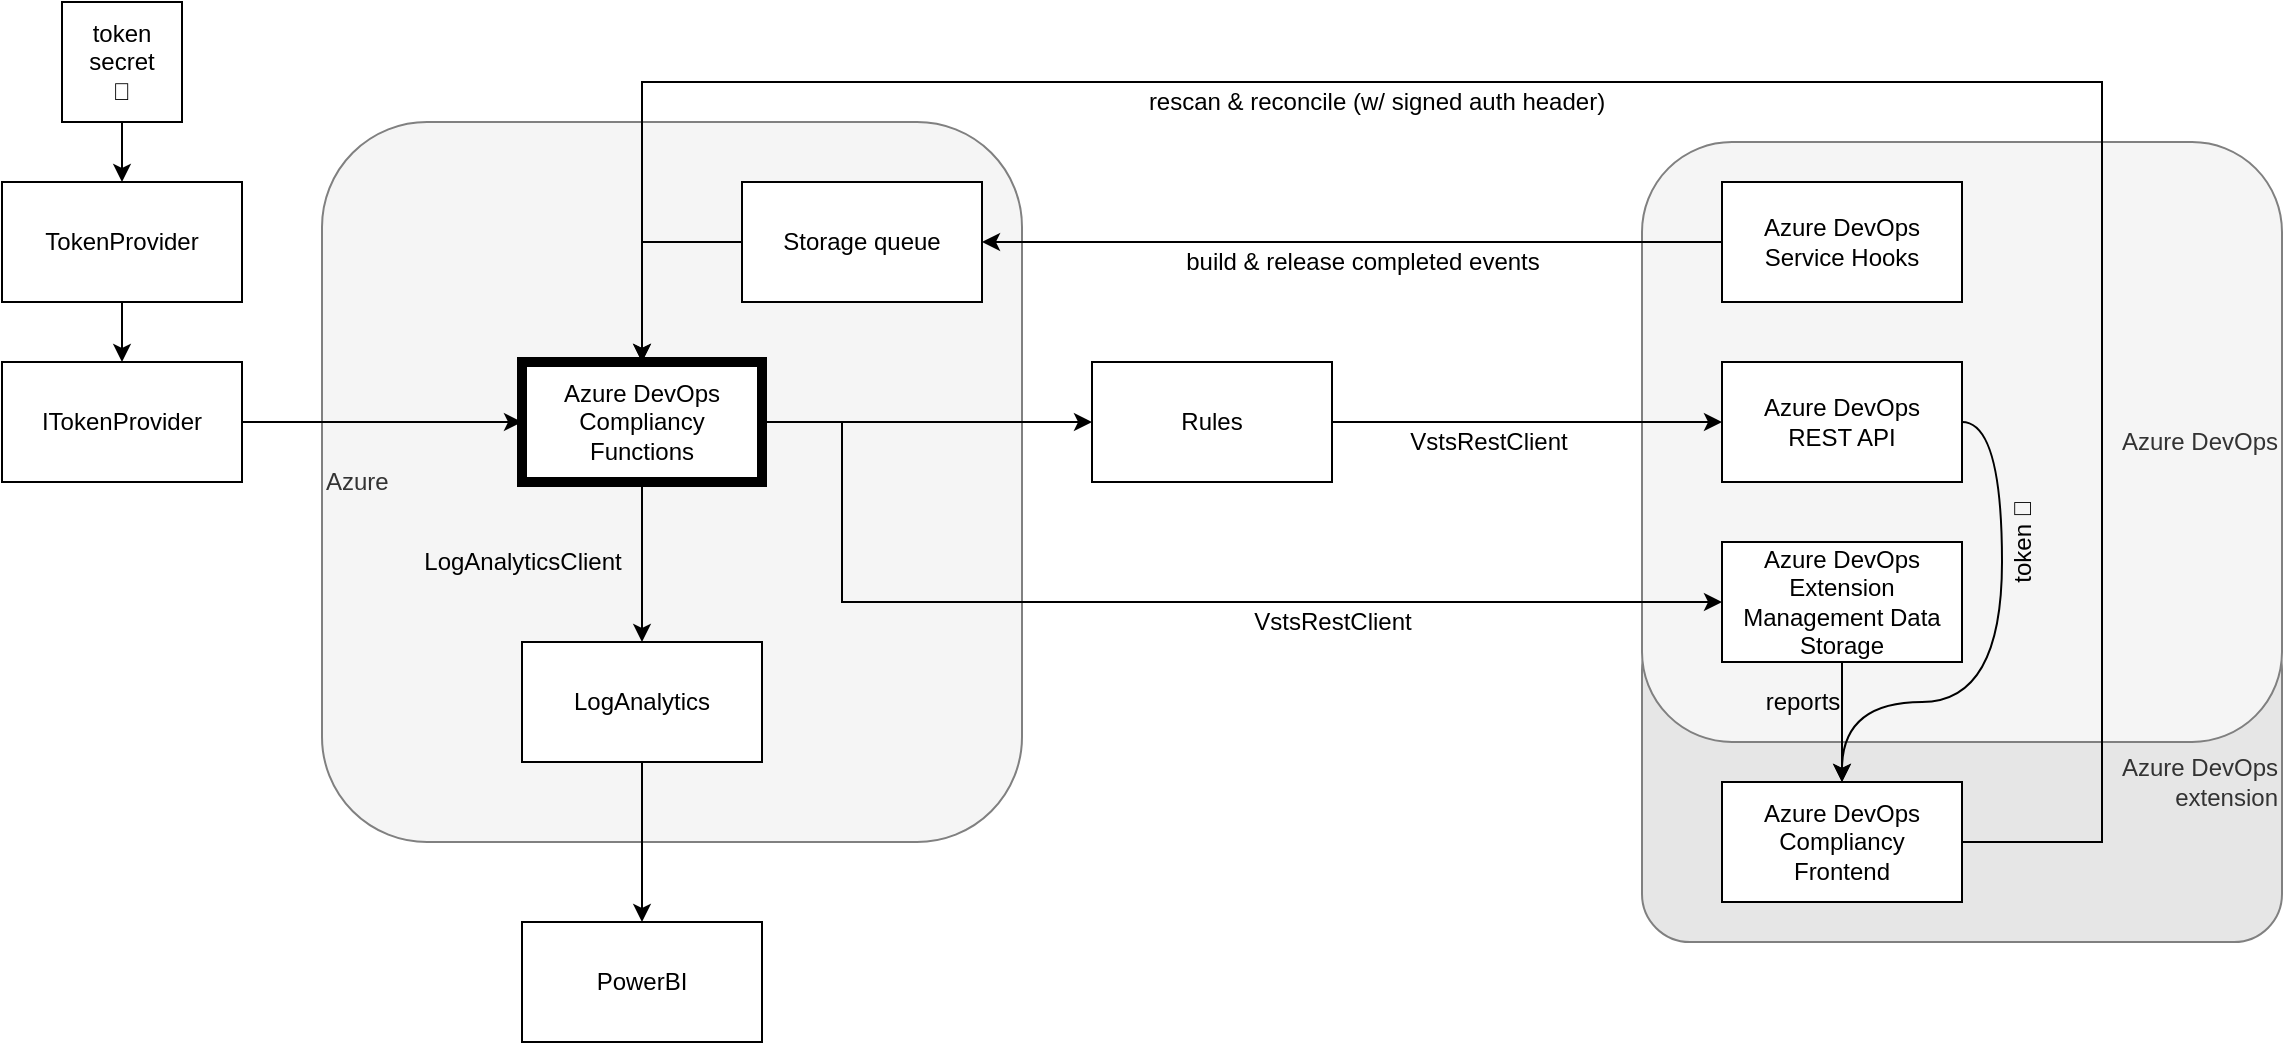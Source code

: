 <?xml version="1.0" encoding="UTF-8"?>
<mxfile version="12.1.1" type="google" pages="3"><diagram id="2rUZ2z_cpMbh67YxnHrP" name="compliancy"><mxGraphModel dx="1132" dy="672" grid="1" gridSize="10" guides="1" tooltips="1" connect="1" arrows="1" fold="1" page="1" pageScale="1" pageWidth="850" pageHeight="1100" math="0" shadow="0"><root><mxCell id="0"/><mxCell id="1" parent="0"/><mxCell id="sP2lpJBxqhgzaU0NXlts-45" value="Azure DevOps &lt;br&gt;extension" style="rounded=1;whiteSpace=wrap;html=1;align=right;fillColor=#E6E6E6;strokeColor=#808080;fontColor=#333333;" parent="1" vertex="1"><mxGeometry x="880" y="430" width="320" height="160" as="geometry"/></mxCell><mxCell id="sP2lpJBxqhgzaU0NXlts-44" value="Azure DevOps" style="rounded=1;whiteSpace=wrap;html=1;align=right;fillColor=#f5f5f5;strokeColor=#808080;fontColor=#333333;" parent="1" vertex="1"><mxGeometry x="880" y="190" width="320" height="300" as="geometry"/></mxCell><mxCell id="sP2lpJBxqhgzaU0NXlts-43" value="Azure" style="rounded=1;whiteSpace=wrap;html=1;align=left;fillColor=#f5f5f5;strokeColor=#808080;fontColor=#333333;" parent="1" vertex="1"><mxGeometry x="220" y="180" width="350" height="360" as="geometry"/></mxCell><mxCell id="sP2lpJBxqhgzaU0NXlts-3" value="" style="edgeStyle=orthogonalEdgeStyle;rounded=0;orthogonalLoop=1;jettySize=auto;html=1;" parent="1" source="sP2lpJBxqhgzaU0NXlts-1" target="sP2lpJBxqhgzaU0NXlts-2" edge="1"><mxGeometry relative="1" as="geometry"/></mxCell><mxCell id="sP2lpJBxqhgzaU0NXlts-7" value="" style="edgeStyle=orthogonalEdgeStyle;rounded=0;orthogonalLoop=1;jettySize=auto;html=1;entryX=0;entryY=0.5;entryDx=0;entryDy=0;" parent="1" source="sP2lpJBxqhgzaU0NXlts-1" target="sP2lpJBxqhgzaU0NXlts-6" edge="1"><mxGeometry relative="1" as="geometry"><Array as="points"><mxPoint x="480" y="330"/><mxPoint x="480" y="420"/></Array></mxGeometry></mxCell><mxCell id="sP2lpJBxqhgzaU0NXlts-46" value="VstsRestClient" style="text;html=1;resizable=0;points=[];align=center;verticalAlign=middle;labelBackgroundColor=#ffffff;" parent="sP2lpJBxqhgzaU0NXlts-7" vertex="1" connectable="0"><mxGeometry x="0.323" y="-2" relative="1" as="geometry"><mxPoint x="-2" y="8" as="offset"/></mxGeometry></mxCell><mxCell id="sP2lpJBxqhgzaU0NXlts-12" value="" style="edgeStyle=orthogonalEdgeStyle;rounded=0;orthogonalLoop=1;jettySize=auto;html=1;" parent="1" source="sP2lpJBxqhgzaU0NXlts-1" target="sP2lpJBxqhgzaU0NXlts-11" edge="1"><mxGeometry relative="1" as="geometry"/></mxCell><mxCell id="sP2lpJBxqhgzaU0NXlts-47" value="LogAnalyticsClient" style="text;html=1;resizable=0;points=[];align=center;verticalAlign=middle;labelBackgroundColor=none;" parent="sP2lpJBxqhgzaU0NXlts-12" vertex="1" connectable="0"><mxGeometry x="0.225" y="3" relative="1" as="geometry"><mxPoint x="-63" y="-9" as="offset"/></mxGeometry></mxCell><mxCell id="sP2lpJBxqhgzaU0NXlts-1" value="Azure DevOps&lt;br&gt;Compliancy Functions" style="rounded=0;whiteSpace=wrap;html=1;strokeWidth=5;" parent="1" vertex="1"><mxGeometry x="320" y="300" width="120" height="60" as="geometry"/></mxCell><mxCell id="sP2lpJBxqhgzaU0NXlts-14" value="" style="edgeStyle=orthogonalEdgeStyle;rounded=0;orthogonalLoop=1;jettySize=auto;html=1;" parent="1" source="sP2lpJBxqhgzaU0NXlts-11" target="sP2lpJBxqhgzaU0NXlts-13" edge="1"><mxGeometry relative="1" as="geometry"/></mxCell><mxCell id="sP2lpJBxqhgzaU0NXlts-11" value="LogAnalytics" style="rounded=0;whiteSpace=wrap;html=1;" parent="1" vertex="1"><mxGeometry x="320" y="440" width="120" height="60" as="geometry"/></mxCell><mxCell id="sP2lpJBxqhgzaU0NXlts-13" value="PowerBI" style="rounded=0;whiteSpace=wrap;html=1;" parent="1" vertex="1"><mxGeometry x="320" y="580" width="120" height="60" as="geometry"/></mxCell><mxCell id="sP2lpJBxqhgzaU0NXlts-6" value="Azure DevOps&lt;br&gt;Extension Management Data Storage" style="rounded=0;whiteSpace=wrap;html=1;" parent="1" vertex="1"><mxGeometry x="920" y="390" width="120" height="60" as="geometry"/></mxCell><mxCell id="sP2lpJBxqhgzaU0NXlts-5" value="" style="edgeStyle=orthogonalEdgeStyle;rounded=0;orthogonalLoop=1;jettySize=auto;html=1;entryX=0;entryY=0.5;entryDx=0;entryDy=0;" parent="1" source="sP2lpJBxqhgzaU0NXlts-2" target="sP2lpJBxqhgzaU0NXlts-8" edge="1"><mxGeometry relative="1" as="geometry"><mxPoint x="750" y="330" as="targetPoint"/></mxGeometry></mxCell><mxCell id="sP2lpJBxqhgzaU0NXlts-48" value="VstsRestClient" style="text;html=1;resizable=0;points=[];align=center;verticalAlign=middle;labelBackgroundColor=#ffffff;" parent="sP2lpJBxqhgzaU0NXlts-5" vertex="1" connectable="0"><mxGeometry x="-0.313" y="-2" relative="1" as="geometry"><mxPoint x="10.5" y="8" as="offset"/></mxGeometry></mxCell><mxCell id="sP2lpJBxqhgzaU0NXlts-2" value="Rules" style="rounded=0;whiteSpace=wrap;html=1;" parent="1" vertex="1"><mxGeometry x="605" y="300" width="120" height="60" as="geometry"/></mxCell><mxCell id="apiK9TjIKK3mlFC4IYNh-1" style="edgeStyle=orthogonalEdgeStyle;rounded=0;orthogonalLoop=1;jettySize=auto;html=1;exitX=1;exitY=0.5;exitDx=0;exitDy=0;curved=1;" edge="1" parent="1" source="sP2lpJBxqhgzaU0NXlts-8" target="sP2lpJBxqhgzaU0NXlts-17"><mxGeometry relative="1" as="geometry"><Array as="points"><mxPoint x="1060" y="330"/><mxPoint x="1060" y="470"/><mxPoint x="980" y="470"/></Array></mxGeometry></mxCell><mxCell id="apiK9TjIKK3mlFC4IYNh-10" value="token&amp;nbsp;&lt;span&gt;🔑&lt;/span&gt;&lt;br&gt;" style="text;html=1;resizable=0;points=[];align=center;verticalAlign=middle;labelBackgroundColor=none;rotation=-90;" vertex="1" connectable="0" parent="apiK9TjIKK3mlFC4IYNh-1"><mxGeometry x="-0.271" y="2" relative="1" as="geometry"><mxPoint x="8" y="-22" as="offset"/></mxGeometry></mxCell><mxCell id="sP2lpJBxqhgzaU0NXlts-8" value="Azure DevOps&lt;br&gt;REST API" style="rounded=0;whiteSpace=wrap;html=1;" parent="1" vertex="1"><mxGeometry x="920" y="300" width="120" height="60" as="geometry"/></mxCell><mxCell id="sP2lpJBxqhgzaU0NXlts-19" value="" style="edgeStyle=orthogonalEdgeStyle;rounded=0;orthogonalLoop=1;jettySize=auto;html=1;entryX=0.5;entryY=1;entryDx=0;entryDy=0;startArrow=classic;startFill=1;endArrow=none;endFill=0;" parent="1" source="sP2lpJBxqhgzaU0NXlts-17" target="sP2lpJBxqhgzaU0NXlts-6" edge="1"><mxGeometry relative="1" as="geometry"><mxPoint x="990" y="510" as="targetPoint"/></mxGeometry></mxCell><mxCell id="sP2lpJBxqhgzaU0NXlts-25" value="reports" style="text;html=1;resizable=0;points=[];align=center;verticalAlign=middle;labelBackgroundColor=none;" parent="sP2lpJBxqhgzaU0NXlts-19" vertex="1" connectable="0"><mxGeometry x="-0.289" relative="1" as="geometry"><mxPoint x="-20" y="-19" as="offset"/></mxGeometry></mxCell><mxCell id="sP2lpJBxqhgzaU0NXlts-23" style="edgeStyle=orthogonalEdgeStyle;rounded=0;orthogonalLoop=1;jettySize=auto;html=1;entryX=0.5;entryY=0;entryDx=0;entryDy=0;" parent="1" source="sP2lpJBxqhgzaU0NXlts-17" target="sP2lpJBxqhgzaU0NXlts-1" edge="1"><mxGeometry relative="1" as="geometry"><Array as="points"><mxPoint x="1110" y="540"/><mxPoint x="1110" y="160"/><mxPoint x="380" y="160"/></Array></mxGeometry></mxCell><mxCell id="sP2lpJBxqhgzaU0NXlts-24" value="rescan &amp;amp; reconcile (w/&amp;nbsp;signed auth header)" style="text;html=1;resizable=0;points=[];align=center;verticalAlign=middle;labelBackgroundColor=#ffffff;" parent="sP2lpJBxqhgzaU0NXlts-23" vertex="1" connectable="0"><mxGeometry x="0.128" y="-2" relative="1" as="geometry"><mxPoint x="-69" y="12" as="offset"/></mxGeometry></mxCell><mxCell id="sP2lpJBxqhgzaU0NXlts-17" value="Azure DevOps&lt;br&gt;Compliancy&lt;br&gt;Frontend" style="rounded=0;whiteSpace=wrap;html=1;" parent="1" vertex="1"><mxGeometry x="920" y="510" width="120" height="60" as="geometry"/></mxCell><mxCell id="sP2lpJBxqhgzaU0NXlts-28" value="" style="edgeStyle=orthogonalEdgeStyle;rounded=0;orthogonalLoop=1;jettySize=auto;html=1;" parent="1" source="sP2lpJBxqhgzaU0NXlts-26" target="sP2lpJBxqhgzaU0NXlts-27" edge="1"><mxGeometry relative="1" as="geometry"/></mxCell><mxCell id="sP2lpJBxqhgzaU0NXlts-30" value="build &amp;amp; release completed events" style="text;html=1;resizable=0;points=[];align=center;verticalAlign=middle;labelBackgroundColor=#ffffff;" parent="sP2lpJBxqhgzaU0NXlts-28" vertex="1" connectable="0"><mxGeometry x="-0.021" y="1" relative="1" as="geometry"><mxPoint x="1" y="9" as="offset"/></mxGeometry></mxCell><mxCell id="sP2lpJBxqhgzaU0NXlts-26" value="Azure DevOps&lt;br&gt;Service Hooks" style="rounded=0;whiteSpace=wrap;html=1;" parent="1" vertex="1"><mxGeometry x="920" y="210" width="120" height="60" as="geometry"/></mxCell><mxCell id="sP2lpJBxqhgzaU0NXlts-29" style="edgeStyle=orthogonalEdgeStyle;rounded=0;orthogonalLoop=1;jettySize=auto;html=1;entryX=0.5;entryY=0;entryDx=0;entryDy=0;exitX=0;exitY=0.5;exitDx=0;exitDy=0;" parent="1" source="sP2lpJBxqhgzaU0NXlts-27" target="sP2lpJBxqhgzaU0NXlts-1" edge="1"><mxGeometry relative="1" as="geometry"/></mxCell><mxCell id="sP2lpJBxqhgzaU0NXlts-27" value="Storage queue" style="rounded=0;whiteSpace=wrap;html=1;" parent="1" vertex="1"><mxGeometry x="430" y="210" width="120" height="60" as="geometry"/></mxCell><mxCell id="apiK9TjIKK3mlFC4IYNh-4" style="edgeStyle=orthogonalEdgeStyle;rounded=0;orthogonalLoop=1;jettySize=auto;html=1;entryX=0;entryY=0.5;entryDx=0;entryDy=0;" edge="1" parent="1" source="apiK9TjIKK3mlFC4IYNh-3" target="sP2lpJBxqhgzaU0NXlts-1"><mxGeometry relative="1" as="geometry"/></mxCell><mxCell id="apiK9TjIKK3mlFC4IYNh-3" value="ITokenProvider" style="rounded=0;whiteSpace=wrap;html=1;labelBackgroundColor=none;" vertex="1" parent="1"><mxGeometry x="60" y="300" width="120" height="60" as="geometry"/></mxCell><mxCell id="apiK9TjIKK3mlFC4IYNh-7" style="edgeStyle=orthogonalEdgeStyle;rounded=0;orthogonalLoop=1;jettySize=auto;html=1;entryX=0.5;entryY=0;entryDx=0;entryDy=0;" edge="1" parent="1" source="apiK9TjIKK3mlFC4IYNh-5" target="apiK9TjIKK3mlFC4IYNh-3"><mxGeometry relative="1" as="geometry"/></mxCell><mxCell id="apiK9TjIKK3mlFC4IYNh-9" value="&lt;span style=&quot;font-family: &amp;#34;helvetica&amp;#34; , &amp;#34;arial&amp;#34; , sans-serif ; font-size: 0px ; background-color: rgb(248 , 249 , 250)&quot;&gt;%3CmxGraphModel%3E%3Croot%3E%3CmxCell%20id%3D%220%22%2F%3E%3CmxCell%20id%3D%221%22%20parent%3D%220%22%2F%3E%3CmxCell%20id%3D%222%22%20value%3D%22%26lt%3Ba%20href%3D%26quot%3Bhttps%3A%2F%2Fgraphemica.com%2F%25F0%259F%2594%2591%26quot%3B%20style%3D%26quot%3Bcolor%3A%20rgb(102%20%2C%200%20%2C%20153)%20%3B%20cursor%3A%20pointer%20%3B%20font-family%3A%20%26amp%3Bquot%3Barial%26amp%3Bquot%3B%20%2C%20sans-serif%20%3B%20font-size%3A%20small%20%3B%20text-align%3A%20left%20%3B%20white-space%3A%20normal%26quot%3B%26gt%3B%26lt%3Bh3%20class%3D%26quot%3BLC20lb%26quot%3B%20style%3D%26quot%3Bfont-size%3A%2020px%20%3B%20font-weight%3A%20normal%20%3B%20margin%3A%200px%20%3B%20padding%3A%200px%20%3B%20display%3A%20inline-block%20%3B%20line-height%3A%201.3%26quot%3B%26gt%3B%F0%9F%94%91%26lt%3B%2Fh3%26gt%3B%26lt%3B%2Fa%26gt%3B%22%20style%3D%22text%3Bhtml%3D1%3Bresizable%3D0%3Bpoints%3D%5B%5D%3Balign%3Dcenter%3BverticalAlign%3Dmiddle%3BlabelBackgroundColor%3Dnone%3B%22%20vertex%3D%221%22%20connectable%3D%220%22%20parent%3D%221%22%3E%3CmxGeometry%20x%3D%221110%22%20y%3D%22390%22%20as%3D%22geometry%22%3E%3CmxPoint%20x%3D%2221%22%20y%3D%22-13%22%20as%3D%22offset%22%2F%3E%3C%2FmxGeometry%3E%3C%2FmxCell%3E%3C%2Froot%3E%3C%2FmxGraphModel%3E&lt;/span&gt;" style="text;html=1;resizable=0;points=[];align=center;verticalAlign=middle;labelBackgroundColor=#ffffff;" vertex="1" connectable="0" parent="apiK9TjIKK3mlFC4IYNh-7"><mxGeometry x="-0.1" y="-1" relative="1" as="geometry"><mxPoint as="offset"/></mxGeometry></mxCell><mxCell id="apiK9TjIKK3mlFC4IYNh-5" value="TokenProvider" style="rounded=0;whiteSpace=wrap;html=1;labelBackgroundColor=none;" vertex="1" parent="1"><mxGeometry x="60" y="210" width="120" height="60" as="geometry"/></mxCell><mxCell id="apiK9TjIKK3mlFC4IYNh-13" value="" style="edgeStyle=orthogonalEdgeStyle;rounded=0;orthogonalLoop=1;jettySize=auto;html=1;" edge="1" parent="1" source="apiK9TjIKK3mlFC4IYNh-11" target="apiK9TjIKK3mlFC4IYNh-5"><mxGeometry relative="1" as="geometry"/></mxCell><mxCell id="apiK9TjIKK3mlFC4IYNh-11" value="&lt;span style=&quot;white-space: nowrap&quot;&gt;token&lt;br&gt;secret&lt;br&gt;&lt;/span&gt;&lt;span style=&quot;white-space: nowrap&quot;&gt;🔑&lt;/span&gt;" style="rounded=0;whiteSpace=wrap;html=1;labelBackgroundColor=none;" vertex="1" parent="1"><mxGeometry x="90" y="120" width="60" height="60" as="geometry"/></mxCell></root></mxGraphModel></diagram><diagram name="hooks" id="dv_ZvV6JMlQWwNKFxyX4"><mxGraphModel dx="1132" dy="672" grid="1" gridSize="10" guides="1" tooltips="1" connect="1" arrows="1" fold="1" page="1" pageScale="1" pageWidth="850" pageHeight="1100" math="0" shadow="0"><root><mxCell id="dQZulvzeQqhADhMms8IM-0"/><mxCell id="dQZulvzeQqhADhMms8IM-1" parent="dQZulvzeQqhADhMms8IM-0"/><mxCell id="dQZulvzeQqhADhMms8IM-2" value="Azure DevOps &lt;br&gt;extension" style="rounded=1;whiteSpace=wrap;html=1;align=right;fillColor=#E6E6E6;strokeColor=#808080;fontColor=#333333;" vertex="1" parent="dQZulvzeQqhADhMms8IM-1"><mxGeometry x="880" y="430" width="320" height="160" as="geometry"/></mxCell><mxCell id="dQZulvzeQqhADhMms8IM-3" value="Azure DevOps" style="rounded=1;whiteSpace=wrap;html=1;align=right;fillColor=#f5f5f5;strokeColor=#808080;fontColor=#333333;" vertex="1" parent="dQZulvzeQqhADhMms8IM-1"><mxGeometry x="880" y="190" width="320" height="300" as="geometry"/></mxCell><mxCell id="dQZulvzeQqhADhMms8IM-4" value="Azure" style="rounded=1;whiteSpace=wrap;html=1;align=left;fillColor=#f5f5f5;strokeColor=#808080;fontColor=#333333;" vertex="1" parent="dQZulvzeQqhADhMms8IM-1"><mxGeometry x="220" y="180" width="350" height="360" as="geometry"/></mxCell><mxCell id="dQZulvzeQqhADhMms8IM-6" value="" style="edgeStyle=orthogonalEdgeStyle;rounded=0;orthogonalLoop=1;jettySize=auto;html=1;entryX=0;entryY=0.5;entryDx=0;entryDy=0;" edge="1" parent="dQZulvzeQqhADhMms8IM-1" source="dQZulvzeQqhADhMms8IM-10" target="dQZulvzeQqhADhMms8IM-20"><mxGeometry relative="1" as="geometry"/></mxCell><mxCell id="dQZulvzeQqhADhMms8IM-7" value="VstsRestClient" style="text;html=1;resizable=0;points=[];align=center;verticalAlign=middle;labelBackgroundColor=#ffffff;" vertex="1" connectable="0" parent="dQZulvzeQqhADhMms8IM-6"><mxGeometry x="0.323" y="-2" relative="1" as="geometry"><mxPoint x="-2" y="8" as="offset"/></mxGeometry></mxCell><mxCell id="dQZulvzeQqhADhMms8IM-10" value="Create &amp;amp; Delete&lt;br&gt;Hooks Functions" style="rounded=0;whiteSpace=wrap;html=1;strokeWidth=5;" vertex="1" parent="dQZulvzeQqhADhMms8IM-1"><mxGeometry x="320" y="300" width="120" height="60" as="geometry"/></mxCell><mxCell id="dQZulvzeQqhADhMms8IM-14" value="Azure DevOps&lt;br&gt;Extension Management Data Storage" style="rounded=0;whiteSpace=wrap;html=1;" vertex="1" parent="dQZulvzeQqhADhMms8IM-1"><mxGeometry x="920" y="390" width="120" height="60" as="geometry"/></mxCell><mxCell id="dQZulvzeQqhADhMms8IM-38" style="edgeStyle=orthogonalEdgeStyle;rounded=0;orthogonalLoop=1;jettySize=auto;html=1;exitX=0.5;exitY=0;exitDx=0;exitDy=0;" edge="1" parent="dQZulvzeQqhADhMms8IM-1" source="dQZulvzeQqhADhMms8IM-20" target="dQZulvzeQqhADhMms8IM-28"><mxGeometry relative="1" as="geometry"/></mxCell><mxCell id="dQZulvzeQqhADhMms8IM-20" value="Azure DevOps&lt;br&gt;REST API" style="rounded=0;whiteSpace=wrap;html=1;" vertex="1" parent="dQZulvzeQqhADhMms8IM-1"><mxGeometry x="920" y="300" width="120" height="60" as="geometry"/></mxCell><mxCell id="dQZulvzeQqhADhMms8IM-26" value="" style="edgeStyle=orthogonalEdgeStyle;rounded=0;orthogonalLoop=1;jettySize=auto;html=1;" edge="1" parent="dQZulvzeQqhADhMms8IM-1" source="dQZulvzeQqhADhMms8IM-28" target="dQZulvzeQqhADhMms8IM-30"><mxGeometry relative="1" as="geometry"/></mxCell><mxCell id="dQZulvzeQqhADhMms8IM-27" value="build &amp;amp; release completed events" style="text;html=1;resizable=0;points=[];align=center;verticalAlign=middle;labelBackgroundColor=#ffffff;" vertex="1" connectable="0" parent="dQZulvzeQqhADhMms8IM-26"><mxGeometry x="-0.021" y="1" relative="1" as="geometry"><mxPoint x="1" y="9" as="offset"/></mxGeometry></mxCell><mxCell id="dQZulvzeQqhADhMms8IM-28" value="Azure DevOps&lt;br&gt;Service Hooks" style="rounded=0;whiteSpace=wrap;html=1;" vertex="1" parent="dQZulvzeQqhADhMms8IM-1"><mxGeometry x="920" y="210" width="120" height="60" as="geometry"/></mxCell><mxCell id="dQZulvzeQqhADhMms8IM-29" style="edgeStyle=orthogonalEdgeStyle;rounded=0;orthogonalLoop=1;jettySize=auto;html=1;entryX=0.5;entryY=0;entryDx=0;entryDy=0;exitX=0;exitY=0.5;exitDx=0;exitDy=0;" edge="1" parent="dQZulvzeQqhADhMms8IM-1" source="dQZulvzeQqhADhMms8IM-30" target="dQZulvzeQqhADhMms8IM-10"><mxGeometry relative="1" as="geometry"/></mxCell><mxCell id="dQZulvzeQqhADhMms8IM-30" value="Storage queue" style="rounded=0;whiteSpace=wrap;html=1;" vertex="1" parent="dQZulvzeQqhADhMms8IM-1"><mxGeometry x="430" y="210" width="120" height="60" as="geometry"/></mxCell><mxCell id="rMl-RP5grhkWgzoDlrxp-0" value="Azure DevOps&lt;br&gt;Compliancy&lt;br&gt;Frontend" style="rounded=0;whiteSpace=wrap;html=1;" vertex="1" parent="dQZulvzeQqhADhMms8IM-1"><mxGeometry x="920" y="510" width="120" height="60" as="geometry"/></mxCell></root></mxGraphModel></diagram><diagram name="completeness" id="uVb3EqGYo8kxW31qxcvx"><mxGraphModel dx="1132" dy="672" grid="1" gridSize="10" guides="1" tooltips="1" connect="1" arrows="1" fold="1" page="1" pageScale="1" pageWidth="850" pageHeight="1100" math="0" shadow="0"><root><mxCell id="MQ6FGGwSsxCammQS5fSB-0"/><mxCell id="MQ6FGGwSsxCammQS5fSB-1" parent="MQ6FGGwSsxCammQS5fSB-0"/><mxCell id="MQ6FGGwSsxCammQS5fSB-2" value="Azure DevOps &lt;br&gt;extension" style="rounded=1;whiteSpace=wrap;html=1;align=right;fillColor=#E6E6E6;strokeColor=#808080;fontColor=#333333;" vertex="1" parent="MQ6FGGwSsxCammQS5fSB-1"><mxGeometry x="880" y="430" width="320" height="160" as="geometry"/></mxCell><mxCell id="MQ6FGGwSsxCammQS5fSB-3" value="Azure DevOps" style="rounded=1;whiteSpace=wrap;html=1;align=right;fillColor=#f5f5f5;strokeColor=#808080;fontColor=#333333;" vertex="1" parent="MQ6FGGwSsxCammQS5fSB-1"><mxGeometry x="880" y="190" width="320" height="300" as="geometry"/></mxCell><mxCell id="MQ6FGGwSsxCammQS5fSB-4" value="Azure" style="rounded=1;whiteSpace=wrap;html=1;align=left;fillColor=#f5f5f5;strokeColor=#808080;fontColor=#333333;" vertex="1" parent="MQ6FGGwSsxCammQS5fSB-1"><mxGeometry x="220" y="180" width="350" height="360" as="geometry"/></mxCell><mxCell id="MQ6FGGwSsxCammQS5fSB-8" value="" style="edgeStyle=orthogonalEdgeStyle;rounded=0;orthogonalLoop=1;jettySize=auto;html=1;" edge="1" parent="MQ6FGGwSsxCammQS5fSB-1" source="MQ6FGGwSsxCammQS5fSB-10" target="MQ6FGGwSsxCammQS5fSB-12"><mxGeometry relative="1" as="geometry"/></mxCell><mxCell id="MQ6FGGwSsxCammQS5fSB-9" value="LogAnalyticsClient" style="text;html=1;resizable=0;points=[];align=center;verticalAlign=middle;labelBackgroundColor=none;" vertex="1" connectable="0" parent="MQ6FGGwSsxCammQS5fSB-8"><mxGeometry x="0.225" y="3" relative="1" as="geometry"><mxPoint x="-63" y="-9" as="offset"/></mxGeometry></mxCell><mxCell id="MQ6FGGwSsxCammQS5fSB-10" value="Completeness Functions" style="rounded=0;whiteSpace=wrap;html=1;strokeWidth=5;" vertex="1" parent="MQ6FGGwSsxCammQS5fSB-1"><mxGeometry x="320" y="300" width="120" height="60" as="geometry"/></mxCell><mxCell id="MQ6FGGwSsxCammQS5fSB-12" value="LogAnalytics" style="rounded=0;whiteSpace=wrap;html=1;" vertex="1" parent="MQ6FGGwSsxCammQS5fSB-1"><mxGeometry x="320" y="440" width="120" height="60" as="geometry"/></mxCell><mxCell id="MQ6FGGwSsxCammQS5fSB-14" value="Azure DevOps&lt;br&gt;Extension Management Data Storage" style="rounded=0;whiteSpace=wrap;html=1;" vertex="1" parent="MQ6FGGwSsxCammQS5fSB-1"><mxGeometry x="920" y="390" width="120" height="60" as="geometry"/></mxCell><mxCell id="MQ6FGGwSsxCammQS5fSB-20" value="Azure DevOps&lt;br&gt;REST API" style="rounded=0;whiteSpace=wrap;html=1;" vertex="1" parent="MQ6FGGwSsxCammQS5fSB-1"><mxGeometry x="920" y="300" width="120" height="60" as="geometry"/></mxCell><mxCell id="MQ6FGGwSsxCammQS5fSB-25" value="Azure DevOps&lt;br&gt;Compliancy&lt;br&gt;Frontend" style="rounded=0;whiteSpace=wrap;html=1;" vertex="1" parent="MQ6FGGwSsxCammQS5fSB-1"><mxGeometry x="920" y="510" width="120" height="60" as="geometry"/></mxCell><mxCell id="MQ6FGGwSsxCammQS5fSB-28" value="Azure DevOps&lt;br&gt;Service Hooks" style="rounded=0;whiteSpace=wrap;html=1;" vertex="1" parent="MQ6FGGwSsxCammQS5fSB-1"><mxGeometry x="920" y="210" width="120" height="60" as="geometry"/></mxCell><mxCell id="Ng-c6cMRA_HLK9E7OqwL-0" style="edgeStyle=orthogonalEdgeStyle;rounded=0;orthogonalLoop=1;jettySize=auto;html=1;exitX=1;exitY=0.5;exitDx=0;exitDy=0;entryX=0.5;entryY=0;entryDx=0;entryDy=0;" edge="1" parent="MQ6FGGwSsxCammQS5fSB-1" source="MQ6FGGwSsxCammQS5fSB-10" target="MQ6FGGwSsxCammQS5fSB-10"><mxGeometry relative="1" as="geometry"><Array as="points"><mxPoint x="460" y="330"/><mxPoint x="460" y="270"/><mxPoint x="380" y="270"/></Array></mxGeometry></mxCell><mxCell id="Ng-c6cMRA_HLK9E7OqwL-1" value="DurableOrchestrationClient" style="text;html=1;resizable=0;points=[];align=center;verticalAlign=middle;labelBackgroundColor=none;" vertex="1" connectable="0" parent="Ng-c6cMRA_HLK9E7OqwL-0"><mxGeometry x="-0.168" y="-2" relative="1" as="geometry"><mxPoint x="-2" y="-11" as="offset"/></mxGeometry></mxCell></root></mxGraphModel></diagram></mxfile>